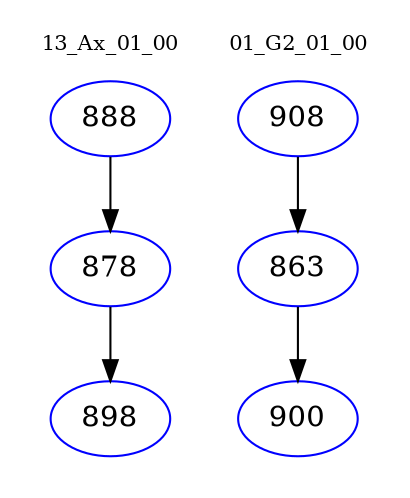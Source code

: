 digraph{
subgraph cluster_0 {
color = white
label = "13_Ax_01_00";
fontsize=10;
T0_888 [label="888", color="blue"]
T0_888 -> T0_878 [color="black"]
T0_878 [label="878", color="blue"]
T0_878 -> T0_898 [color="black"]
T0_898 [label="898", color="blue"]
}
subgraph cluster_1 {
color = white
label = "01_G2_01_00";
fontsize=10;
T1_908 [label="908", color="blue"]
T1_908 -> T1_863 [color="black"]
T1_863 [label="863", color="blue"]
T1_863 -> T1_900 [color="black"]
T1_900 [label="900", color="blue"]
}
}
